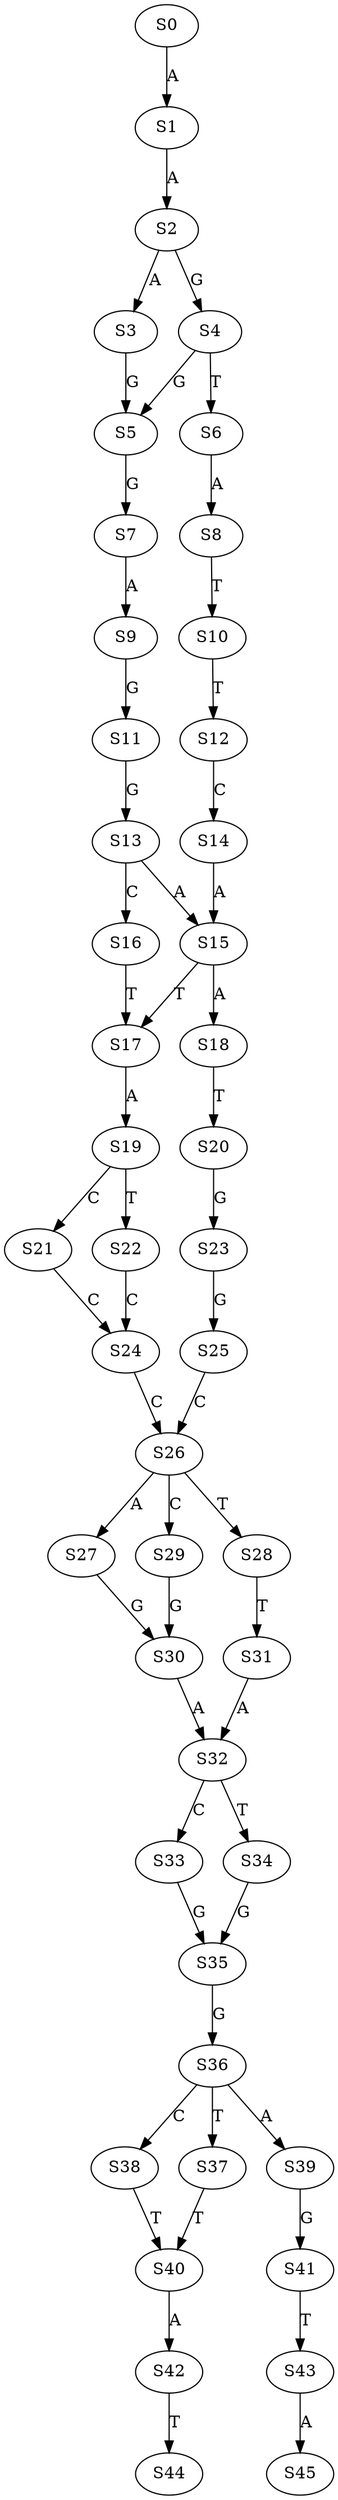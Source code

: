 strict digraph  {
	S0 -> S1 [ label = A ];
	S1 -> S2 [ label = A ];
	S2 -> S3 [ label = A ];
	S2 -> S4 [ label = G ];
	S3 -> S5 [ label = G ];
	S4 -> S5 [ label = G ];
	S4 -> S6 [ label = T ];
	S5 -> S7 [ label = G ];
	S6 -> S8 [ label = A ];
	S7 -> S9 [ label = A ];
	S8 -> S10 [ label = T ];
	S9 -> S11 [ label = G ];
	S10 -> S12 [ label = T ];
	S11 -> S13 [ label = G ];
	S12 -> S14 [ label = C ];
	S13 -> S15 [ label = A ];
	S13 -> S16 [ label = C ];
	S14 -> S15 [ label = A ];
	S15 -> S17 [ label = T ];
	S15 -> S18 [ label = A ];
	S16 -> S17 [ label = T ];
	S17 -> S19 [ label = A ];
	S18 -> S20 [ label = T ];
	S19 -> S21 [ label = C ];
	S19 -> S22 [ label = T ];
	S20 -> S23 [ label = G ];
	S21 -> S24 [ label = C ];
	S22 -> S24 [ label = C ];
	S23 -> S25 [ label = G ];
	S24 -> S26 [ label = C ];
	S25 -> S26 [ label = C ];
	S26 -> S27 [ label = A ];
	S26 -> S28 [ label = T ];
	S26 -> S29 [ label = C ];
	S27 -> S30 [ label = G ];
	S28 -> S31 [ label = T ];
	S29 -> S30 [ label = G ];
	S30 -> S32 [ label = A ];
	S31 -> S32 [ label = A ];
	S32 -> S33 [ label = C ];
	S32 -> S34 [ label = T ];
	S33 -> S35 [ label = G ];
	S34 -> S35 [ label = G ];
	S35 -> S36 [ label = G ];
	S36 -> S37 [ label = T ];
	S36 -> S38 [ label = C ];
	S36 -> S39 [ label = A ];
	S37 -> S40 [ label = T ];
	S38 -> S40 [ label = T ];
	S39 -> S41 [ label = G ];
	S40 -> S42 [ label = A ];
	S41 -> S43 [ label = T ];
	S42 -> S44 [ label = T ];
	S43 -> S45 [ label = A ];
}
